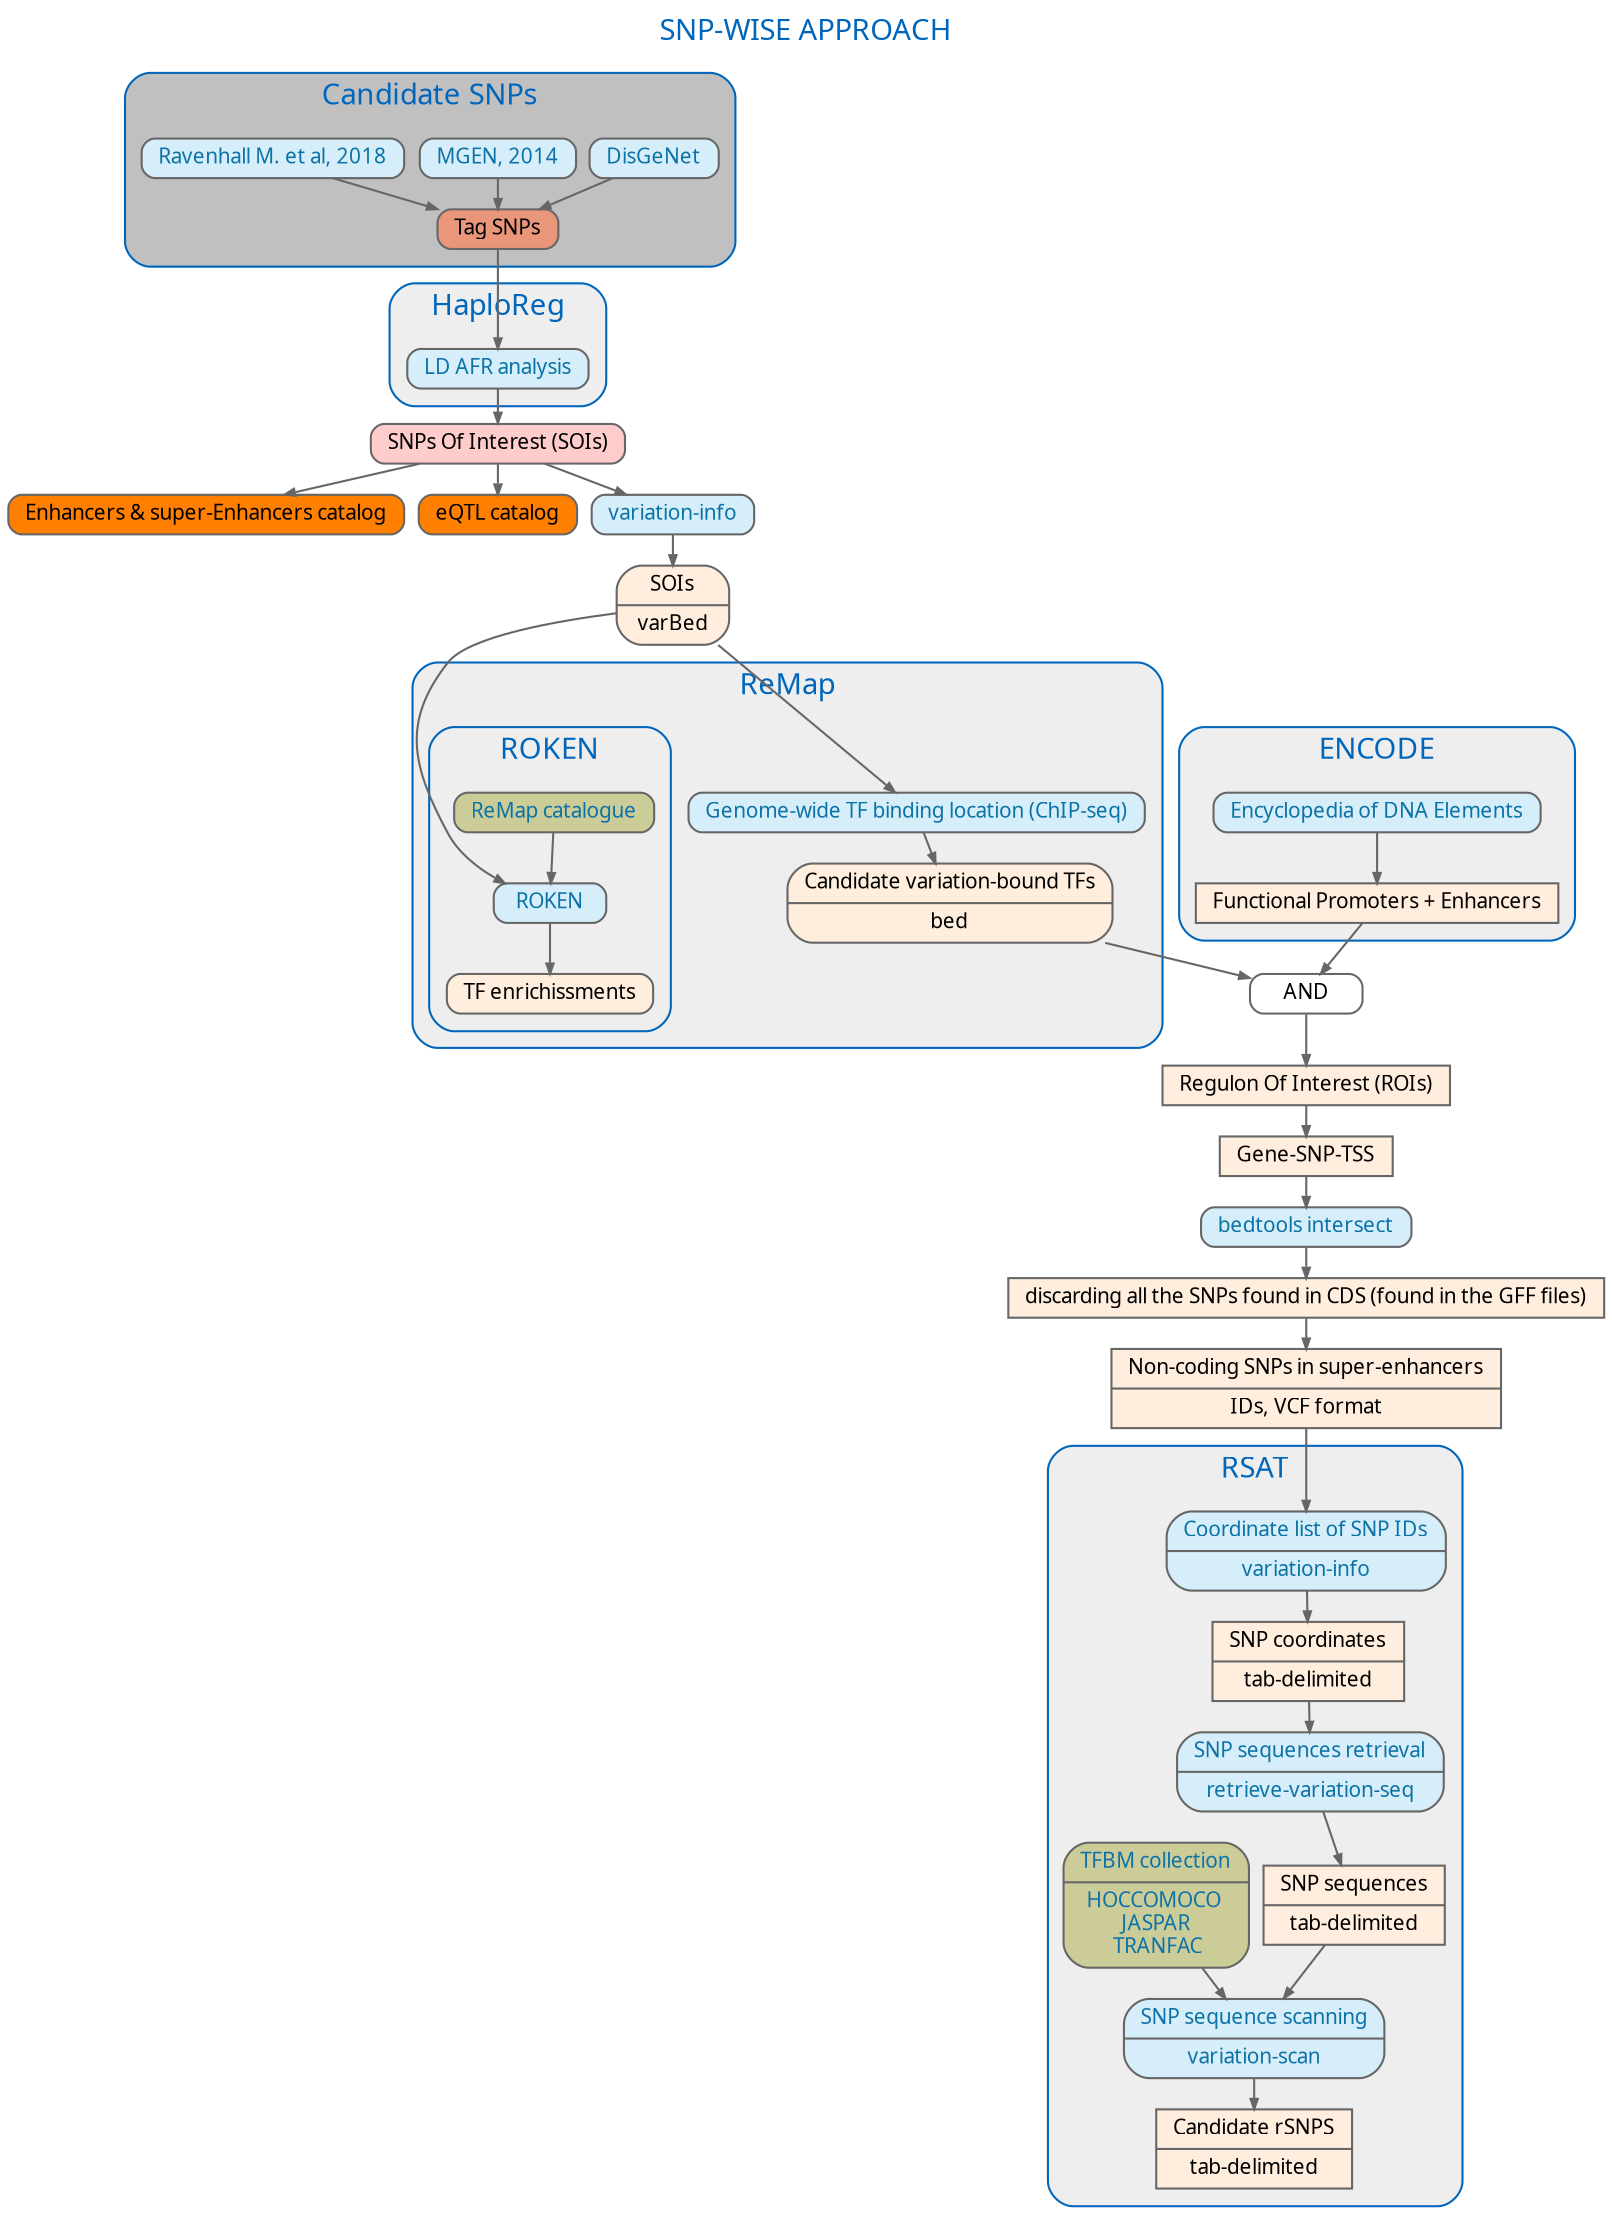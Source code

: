 digraph {

	## General properties of the graph (font, color, ...)
	graph [fontname="ArialBlack",
			fontsize="14", 
			label="SNP-WISE APPROACH" labelloc="t", 
			fontcolor="#0066BB", 
			nodesep="0.1", 
			ranksep="0.2"];
	edge [fontname="ArialMT",
			fontsize="10",
			labelfontname="ArialMT",
			labelfontsize="10", 
			arrowsize="0.5", color="#666666"];
	node [fontname="ArialMT",
			fontsize="10",
			shape=record,
			height="0.2", 
			color="#666666"];


	subgraph cluster_0 {
		color="#0066BB";
		bgcolor="#C0C0C0";
		label = "Candidate SNPs";
		style="rounded";

	## Rechearch of candidate SNPs
	disgenet [shape="record", 
			style="rounded,filled", 
			fillcolor="#D6EEFA", 
			label="{DisGeNet}", 
			URL="http://www.disgenet.org/web/DisGeNET/menu/browser/tab22?3&pview=default&pf=http://www.disgenet.org/web/DisGeNET%3Fdata/diseases::C0024530::de&pf=/data/sources::ALL::de", 
			fontcolor="#0D73A7"];

	gwas2014 [shape="record", 
			style="rounded,filled", 
			fillcolor="#D6EEFA", 
			label="{MGEN, 2014}", 
			URL="https://www.ncbi.nlm.nih.gov/pmc/articles/PMC4617542/", 
			fontcolor="#0D73A7"];
			
	gwas2018 [shape="record",
			style="rounded,filled", 
			fillcolor="#D6EEFA", 
			label="{Ravenhall M. et al, 2018}", 
			URL="http://journals.plos.org/plosgenetics/article?id=10.1371/journal.pgen.1007172", 
			fontcolor="#0D73A7"];
	
	tag_snps [shape="record", 
	style="rounded, filled", 
	fillcolor="#E9967A", 
	label="{Tag SNPs}"];
	}

	disgenet -> tag_snps
	gwas2014 -> tag_snps
	gwas2018 -> tag_snps

	subgraph cluster_2 {
		color="#0066BB";
		bgcolor="#EEEEEE";
		label = "HaploReg";
		style="rounded";

	## HaploReg
	tag_snps ->  haploreg
	haploreg [shape="record", 
	style="rounded,filled", 
	fillcolor="#D6EEFA", 
	label="{LD AFR analysis}", 
	URL="http://archive.broadinstitute.org/mammals/haploreg/haploreg.php", 
	fontcolor="#0D73A7"];
	}

	haploreg -> soi

	soi [shape="record", 
		style="rounded, filled", 
		fillcolor="#ffcccc", 
		label="{SNPs Of Interest (SOIs)}"];

	soi -> enhancers_catalog

	enhancers_catalog [shape="record", 
						style="rounded, filled", 
						fillcolor="#ff8000", 
						label="{Enhancers & super-Enhancers catalog}"];

	soi -> eqtl

	eqtl [shape="record", 
		  style="rounded, filled", 
		  fillcolor="#ff8000", 
		  label="{eQTL catalog}"];




	
	soi -> varinfo

	varinfo[shape="record", 
			style="rounded,filled", 
			fillcolor="#D6EEFA", 
			label="{variation-info}", 
			fontcolor="#0D73A7"];

	varinfo -> ldsnp

	ldsnp [shape="record", 
			style="rounded, filled", 
			fillcolor="#FFEEDD", 
			label="{SOIs|varBed}"];

	ldsnp -> roken

ldsnp -> remap


		## REMAP
subgraph cluster_3 {
		color="#0066BB";
		bgcolor="#EEEEEE";
		label = "ReMap";
		style="rounded";

		remap[shape="record", 
				style="rounded,filled", 
				fillcolor="#D6EEFA", 
				label="{Genome-wide TF binding location (ChIP-seq)}", 
				URL="http://tagc.univ-mrs.fr/remap/", 
				fontcolor="#0D73A7"];

		remap -> snp_TF_candidates

		snp_TF_candidates [shape="record", 
							style="rounded, filled", 
							fillcolor="#FFEEDD", 
							label="{Candidate variation-bound TFs| bed }"];



		subgraph cluster_8 {
		color="#0066BB";
		bgcolor="#EEEEEE";
		label = "ROKEN";
		style="rounded";

		roken [shape="record", 
				style="rounded,filled", 
				fillcolor="#D6EEFA", 
				label="{ROKEN}", 
				fontcolor="#0D73A7"];
	

		remapcatalogue [shape="record", 
						style="rounded,filled", 
						fillcolor="#CCCC99", 
						label="{ReMap catalogue}", 
						URL="http://tagc.univ-mrs.fr/remap/index.php?page=download/", 
						fontcolor="#0D73A7"];

	remapcatalogue -> roken
	roken -> tfenrichissment

	tfenrichissment [shape="record", 
					style="rounded, filled", 
					fillcolor="#FFEEDD", 
					label="{TF enrichissments}"];

		}
	}

	snp_TF_candidates -> and

	
	
	subgraph cluster_4 {
		color="#0066BB";
		bgcolor="#EEEEEE";
		label = "ENCODE";
		style="rounded";

		## ENCODE

		encode[shape="record", 
				style="rounded,filled", 
				fillcolor="#D6EEFA", 
				label="{Encyclopedia of DNA Elements}", 
				URL="https://www.encodeproject.org", 
				fontcolor="#0D73A7"];

		encode -> enhancers
		enhancers [shape="record", 
		style="filled", 
		fillcolor="#FFEEDD", 
		label="{Functional Promoters + Enhancers}"];	
	}

	and [shape="record", 
		style="rounded,filled", 
		fillcolor="#FFFFFF", 
		label="{AND}"];


enhancers -> and
and -> roi

	roi [shape="record", 
		style="filled", 
		fillcolor="#FFEEDD", 
		label="{Regulon Of Interest (ROIs)}"];

	roi -> tss

	tss [shape="record", 
			style="filled", 
			fillcolor="#FFEEDD", 
			label="{Gene-SNP-TSS}"];

	tss -> bedtools

	bedtools [shape="record", 
			style="rounded,filled", 
			fillcolor="#D6EEFA", 
			label="{bedtools intersect}", 
			fontcolor="#0D73A7"];

	bedtools -> gff

	gff [shape="record", 
		style="filled", 
		fillcolor="#FFEEDD", 
		label="{discarding all the SNPs found in CDS (found in the GFF files)}"];

	gff-> bed_results

	bed_results [shape="record", 
				style="filled", 
				fillcolor="#FFEEDD", 
				label="{Non-coding SNPs in super-enhancers | IDs, VCF format}"];



	bed_results -> variation_info

	subgraph cluster_5 {
		color="#0066BB";
		bgcolor="#EEEEEE";
		label = "RSAT";
		style="rounded";

	## variation-info
	variation_info [shape="record", 
					style="rounded,filled", 
					fillcolor="#D6EEFA", 
					label="{Coordinate list of SNP IDs| variation-info}", 
					URL="http://rsat.sb-roscoff.fr/variation-info_form.cgi", 
					fontcolor="#0D73A7"];

	variation_info -> snp_info
	
	snp_info [shape="record", 
				style="filled", 
				fillcolor="#FFEEDD", 
				label="{SNP coordinates | tab-delimited }"];

	snp_info -> retrieve_variation_seq

	## retrieve-variation-seq
	retrieve_variation_seq [shape="record", 
							style="rounded,filled", 
							fillcolor="#D6EEFA", 
							label="{SNP sequences retrieval | retrieve-variation-seq}", 
							URL="http://rsat.sb-roscoff.fr/retrieve-variation-seq_form.cgi", 
							fontcolor="#0D73A7"];

	retrieve_variation_seq -> snp_seq

	snp_seq  [shape="record", 
			  style="filled", 
			  fillcolor="#FFEEDD", 
			  label="{SNP sequences | tab-delimited }"];
				
	snp_seq -> variation_scan


	## variation-scan
	variation_scan [shape="record", 
					style="rounded,filled", 
					fillcolor="#D6EEFA", 
					label="{SNP sequence scanning | variation-scan}", 
					URL="http://rsat.sb-roscoff.fr/variation-scan_form.cgi", 
					fontcolor="#0D73A7"];
	
	variation_scan -> candidate_rsnps

	candidate_rsnps [shape="record", 
	style="filled", 
	fillcolor="#FFEEDD", 
	label="{Candidate rSNPS | tab-delimited }"];
	

	
	## Matrice database
	jaspar_matrices  [shape="record", 
	style="rounded,filled", 
	fillcolor="#CCCC99", 
	label="{TFBM collection | HOCCOMOCO \n
							  JASPAR \n
							  TRANFAC}", 
		URL="http://jaspar.genereg.net/", 
		fontcolor="#0D73A7"];
	

	jaspar_matrices -> variation_scan
	}


}
